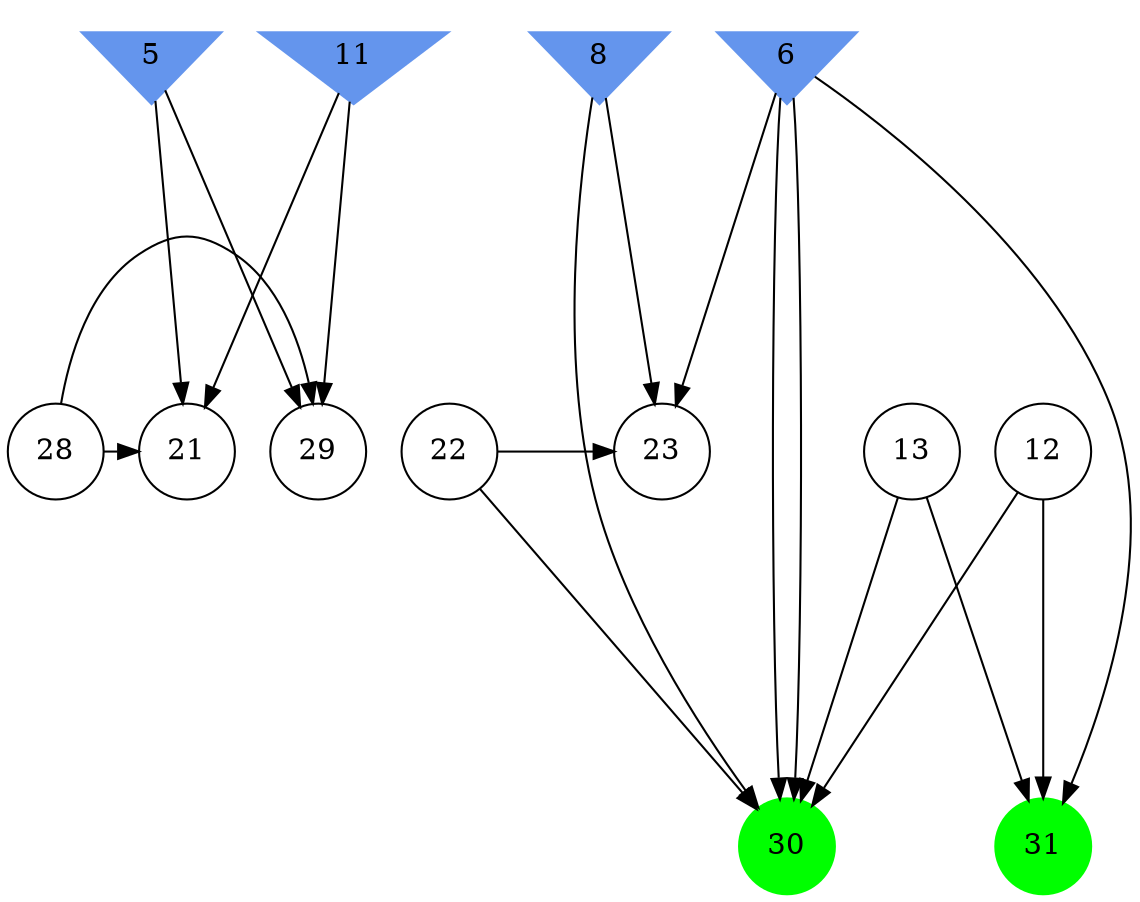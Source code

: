 digraph brain {
	ranksep=2.0;
	5 [shape=invtriangle,style=filled,color=cornflowerblue];
	6 [shape=invtriangle,style=filled,color=cornflowerblue];
	8 [shape=invtriangle,style=filled,color=cornflowerblue];
	11 [shape=invtriangle,style=filled,color=cornflowerblue];
	12 [shape=circle,color=black];
	13 [shape=circle,color=black];
	21 [shape=circle,color=black];
	22 [shape=circle,color=black];
	23 [shape=circle,color=black];
	28 [shape=circle,color=black];
	29 [shape=circle,color=black];
	30 [shape=circle,style=filled,color=green];
	31 [shape=circle,style=filled,color=green];
	6	->	23;
	6	->	30;
	8	->	23;
	8	->	30;
	22	->	23;
	22	->	30;
	28	->	29;
	28	->	21;
	5	->	29;
	5	->	21;
	11	->	29;
	11	->	21;
	6	->	31;
	6	->	30;
	13	->	31;
	13	->	30;
	12	->	31;
	12	->	30;
	{ rank=same; 5; 6; 8; 11; }
	{ rank=same; 12; 13; 21; 22; 23; 28; 29; }
	{ rank=same; 30; 31; }
}
